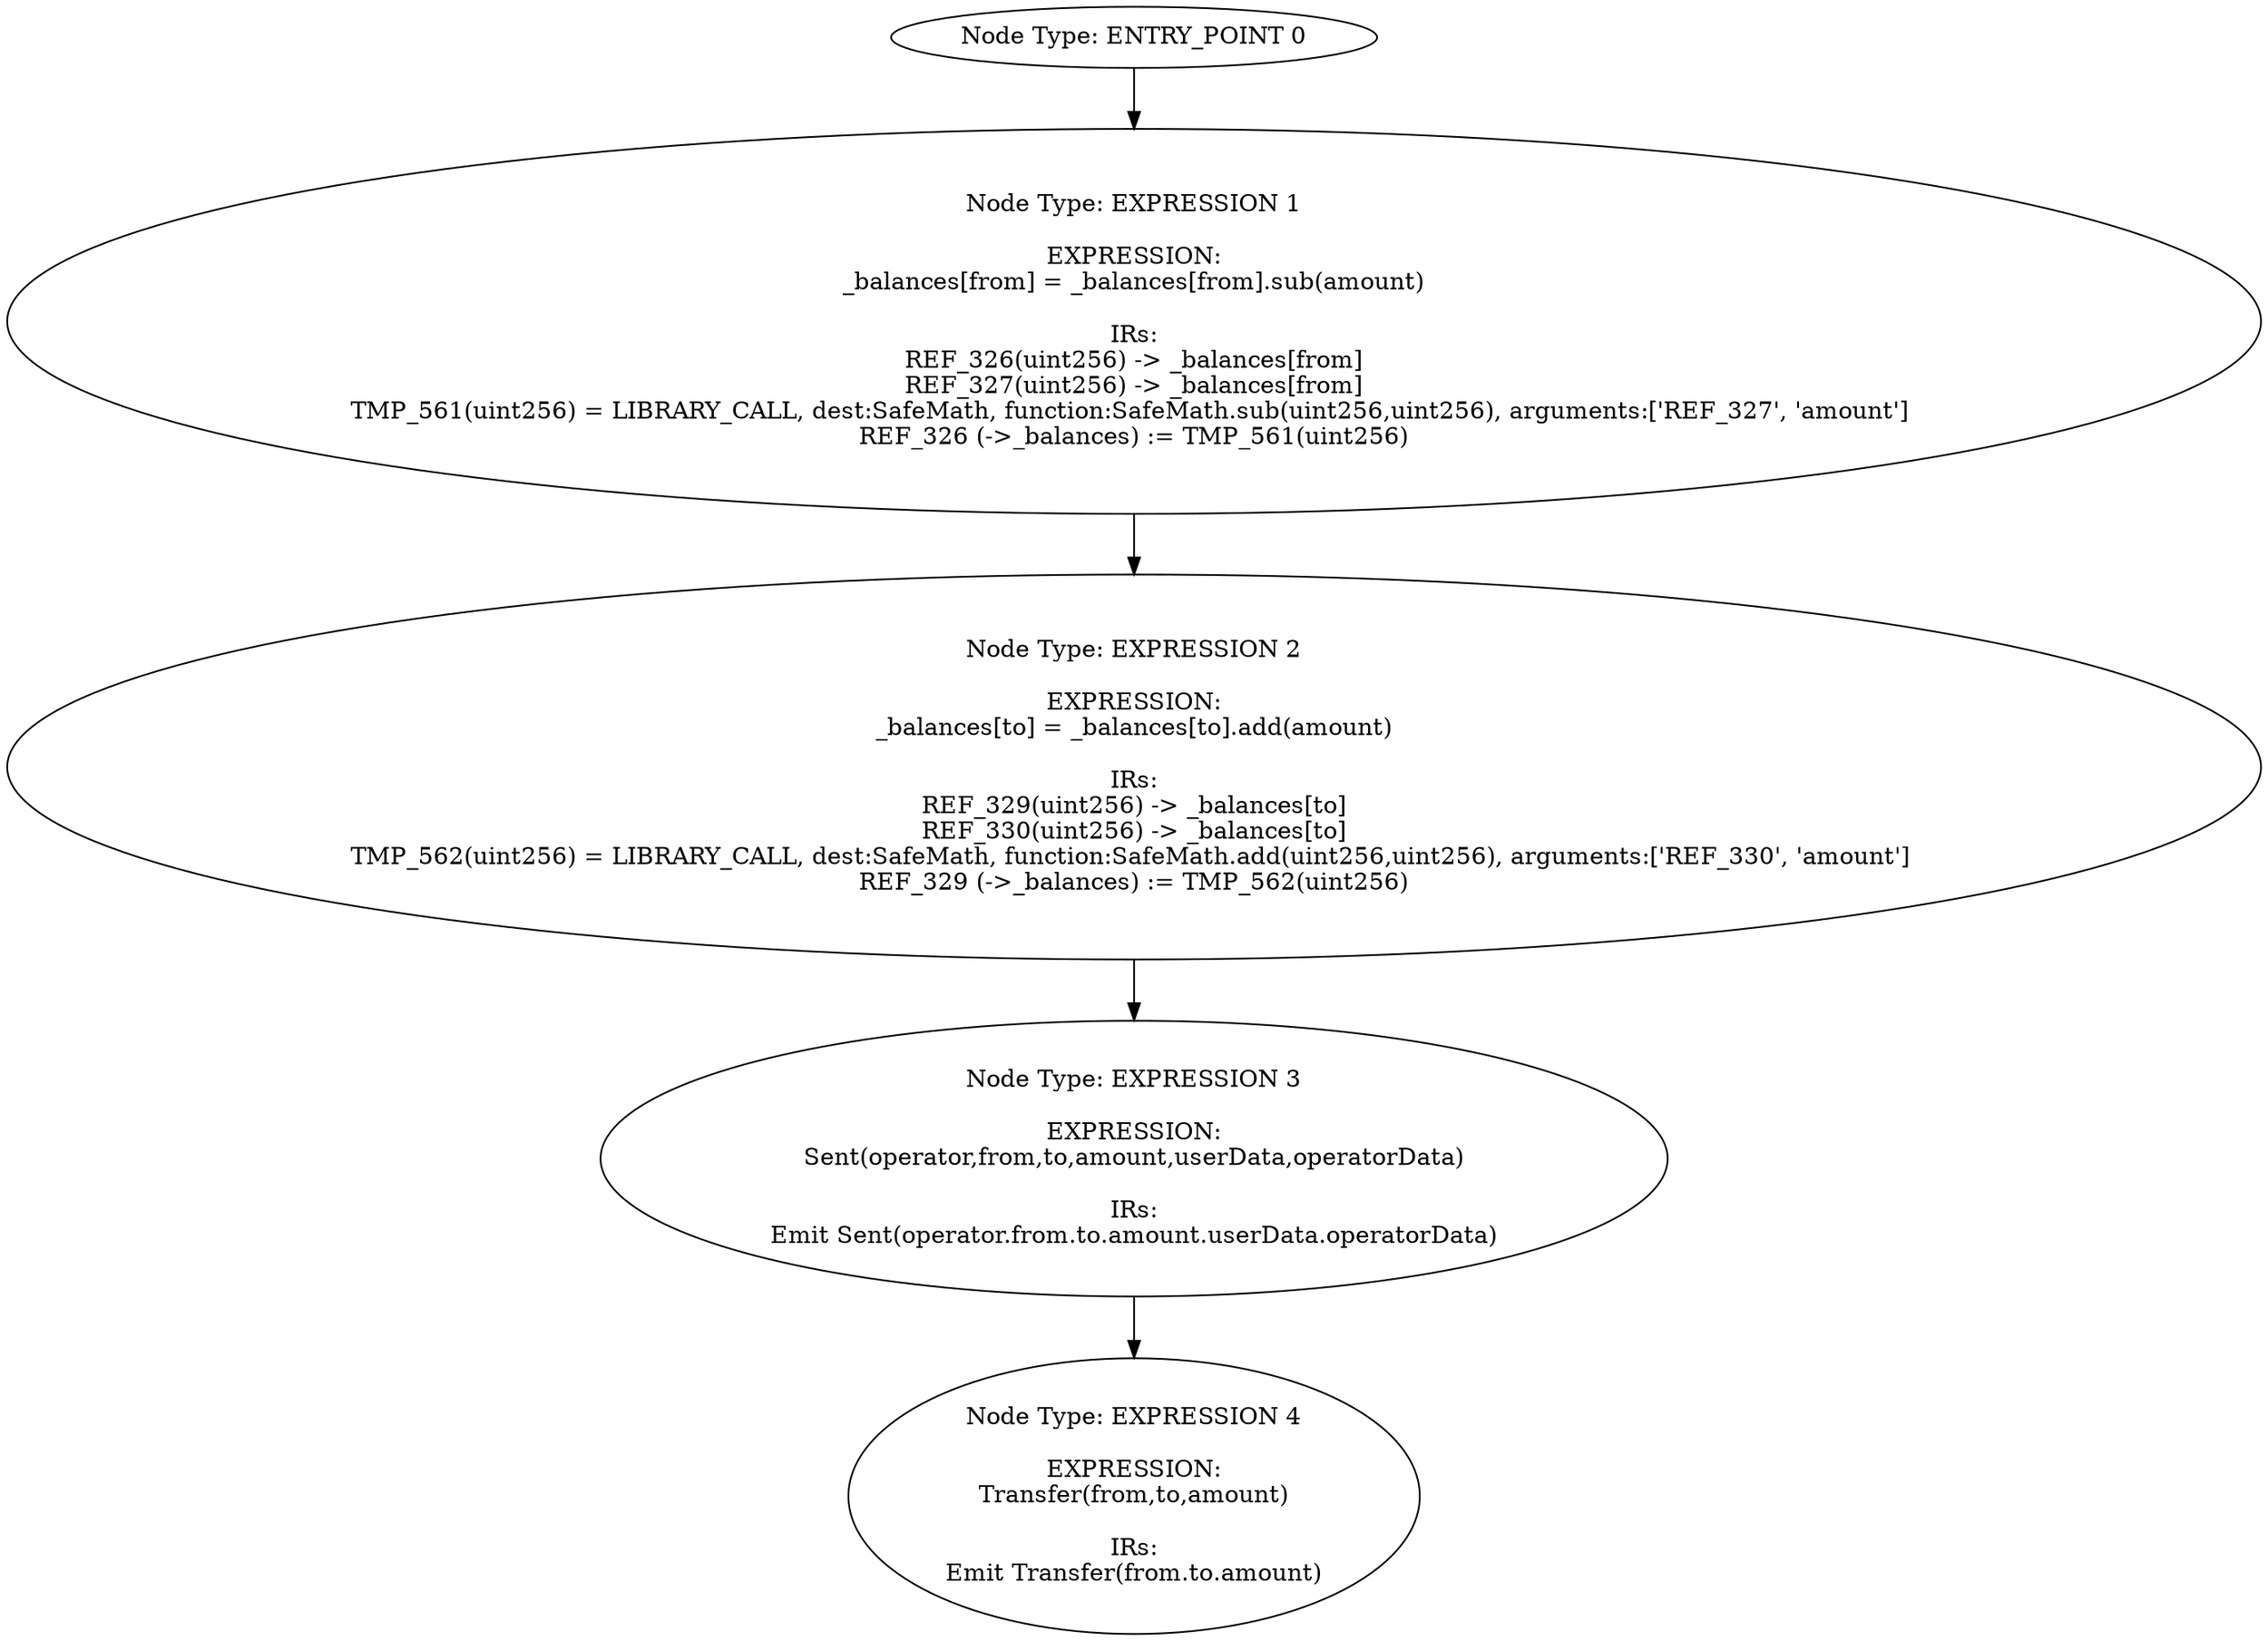 digraph{
0[label="Node Type: ENTRY_POINT 0
"];
0->1;
1[label="Node Type: EXPRESSION 1

EXPRESSION:
_balances[from] = _balances[from].sub(amount)

IRs:
REF_326(uint256) -> _balances[from]
REF_327(uint256) -> _balances[from]
TMP_561(uint256) = LIBRARY_CALL, dest:SafeMath, function:SafeMath.sub(uint256,uint256), arguments:['REF_327', 'amount'] 
REF_326 (->_balances) := TMP_561(uint256)"];
1->2;
2[label="Node Type: EXPRESSION 2

EXPRESSION:
_balances[to] = _balances[to].add(amount)

IRs:
REF_329(uint256) -> _balances[to]
REF_330(uint256) -> _balances[to]
TMP_562(uint256) = LIBRARY_CALL, dest:SafeMath, function:SafeMath.add(uint256,uint256), arguments:['REF_330', 'amount'] 
REF_329 (->_balances) := TMP_562(uint256)"];
2->3;
3[label="Node Type: EXPRESSION 3

EXPRESSION:
Sent(operator,from,to,amount,userData,operatorData)

IRs:
Emit Sent(operator.from.to.amount.userData.operatorData)"];
3->4;
4[label="Node Type: EXPRESSION 4

EXPRESSION:
Transfer(from,to,amount)

IRs:
Emit Transfer(from.to.amount)"];
}
